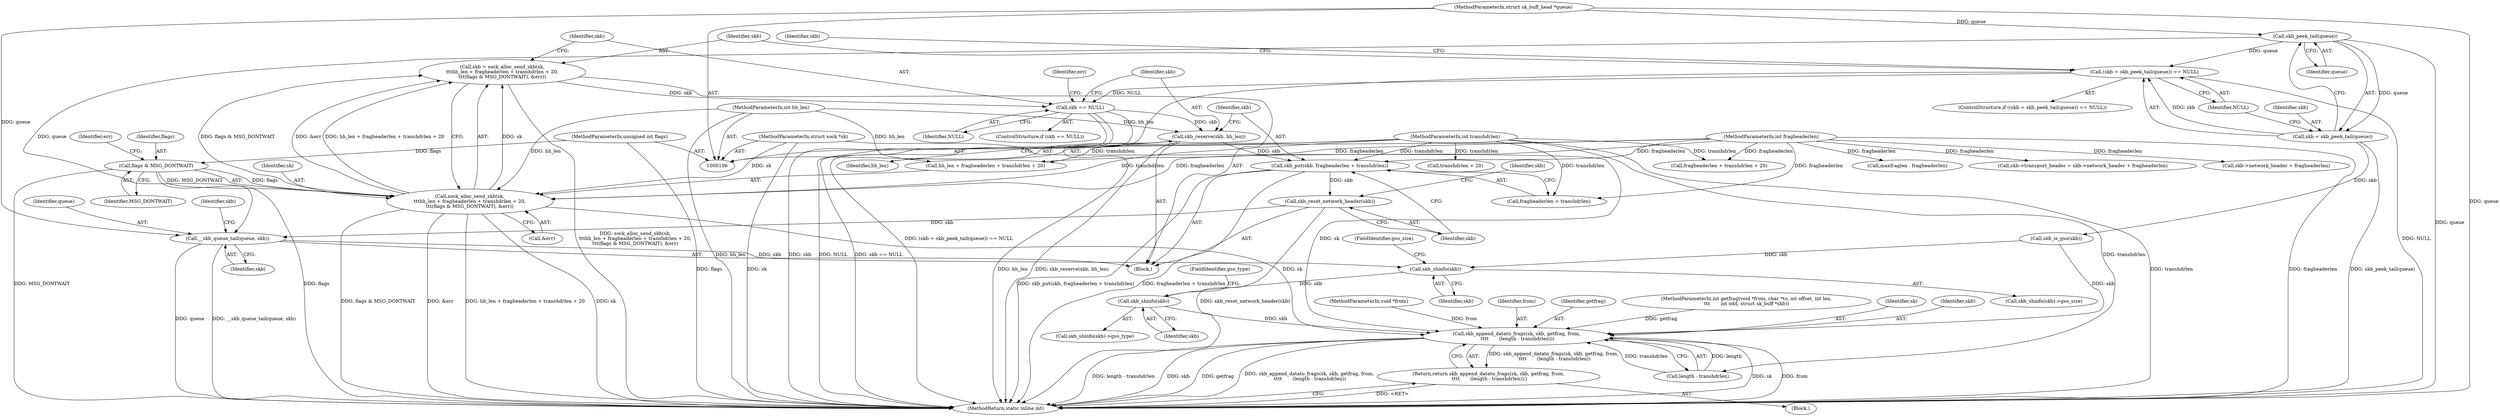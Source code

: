 digraph "0_linux_e93b7d748be887cd7639b113ba7d7ef792a7efb9@pointer" {
"1000174" [label="(Call,__skb_queue_tail(queue, skb))"];
"1000124" [label="(Call,skb_peek_tail(queue))"];
"1000108" [label="(MethodParameterIn,struct sk_buff_head *queue)"];
"1000158" [label="(Call,skb_reset_network_header(skb))"];
"1000153" [label="(Call,skb_put(skb, fragheaderlen + transhdrlen))"];
"1000150" [label="(Call,skb_reserve(skb, hh_len))"];
"1000145" [label="(Call,skb == NULL)"];
"1000128" [label="(Call,skb = sock_alloc_send_skb(sk,\n\t\t\thh_len + fragheaderlen + transhdrlen + 20,\n\t\t\t(flags & MSG_DONTWAIT), &err))"];
"1000130" [label="(Call,sock_alloc_send_skb(sk,\n\t\t\thh_len + fragheaderlen + transhdrlen + 20,\n\t\t\t(flags & MSG_DONTWAIT), &err))"];
"1000107" [label="(MethodParameterIn,struct sock *sk)"];
"1000112" [label="(MethodParameterIn,int hh_len)"];
"1000113" [label="(MethodParameterIn,int fragheaderlen)"];
"1000114" [label="(MethodParameterIn,int transhdrlen)"];
"1000139" [label="(Call,flags & MSG_DONTWAIT)"];
"1000116" [label="(MethodParameterIn,unsigned int flags)"];
"1000121" [label="(Call,(skb = skb_peek_tail(queue)) == NULL)"];
"1000122" [label="(Call,skb = skb_peek_tail(queue))"];
"1000190" [label="(Call,skb_shinfo(skb))"];
"1000198" [label="(Call,skb_shinfo(skb))"];
"1000204" [label="(Call,skb_append_datato_frags(sk, skb, getfrag, from,\n \t\t\t\t       (length - transhdrlen)))"];
"1000203" [label="(Return,return skb_append_datato_frags(sk, skb, getfrag, from,\n \t\t\t\t       (length - transhdrlen));)"];
"1000110" [label="(MethodParameterIn,void *from)"];
"1000199" [label="(Identifier,skb)"];
"1000159" [label="(Identifier,skb)"];
"1000128" [label="(Call,skb = sock_alloc_send_skb(sk,\n\t\t\thh_len + fragheaderlen + transhdrlen + 20,\n\t\t\t(flags & MSG_DONTWAIT), &err))"];
"1000208" [label="(Identifier,from)"];
"1000212" [label="(MethodReturn,static inline int)"];
"1000158" [label="(Call,skb_reset_network_header(skb))"];
"1000113" [label="(MethodParameterIn,int fragheaderlen)"];
"1000162" [label="(Identifier,skb)"];
"1000142" [label="(Call,&err)"];
"1000174" [label="(Call,__skb_queue_tail(queue, skb))"];
"1000112" [label="(MethodParameterIn,int hh_len)"];
"1000153" [label="(Call,skb_put(skb, fragheaderlen + transhdrlen))"];
"1000107" [label="(MethodParameterIn,struct sock *sk)"];
"1000151" [label="(Identifier,skb)"];
"1000147" [label="(Identifier,NULL)"];
"1000207" [label="(Identifier,getfrag)"];
"1000116" [label="(MethodParameterIn,unsigned int flags)"];
"1000189" [label="(Call,skb_shinfo(skb)->gso_size)"];
"1000124" [label="(Call,skb_peek_tail(queue))"];
"1000130" [label="(Call,sock_alloc_send_skb(sk,\n\t\t\thh_len + fragheaderlen + transhdrlen + 20,\n\t\t\t(flags & MSG_DONTWAIT), &err))"];
"1000175" [label="(Identifier,queue)"];
"1000131" [label="(Identifier,sk)"];
"1000197" [label="(Call,skb_shinfo(skb)->gso_type)"];
"1000123" [label="(Identifier,skb)"];
"1000122" [label="(Call,skb = skb_peek_tail(queue))"];
"1000126" [label="(Identifier,NULL)"];
"1000160" [label="(Call,skb->transport_header = skb->network_header + fragheaderlen)"];
"1000109" [label="(MethodParameterIn,int getfrag(void *from, char *to, int offset, int len,\n\t\t\t       int odd, struct sk_buff *skb))"];
"1000164" [label="(Call,skb->network_header + fragheaderlen)"];
"1000191" [label="(Identifier,skb)"];
"1000154" [label="(Identifier,skb)"];
"1000132" [label="(Call,hh_len + fragheaderlen + transhdrlen + 20)"];
"1000127" [label="(Block,)"];
"1000190" [label="(Call,skb_shinfo(skb))"];
"1000155" [label="(Call,fragheaderlen + transhdrlen)"];
"1000141" [label="(Identifier,MSG_DONTWAIT)"];
"1000203" [label="(Return,return skb_append_datato_frags(sk, skb, getfrag, from,\n \t\t\t\t       (length - transhdrlen));)"];
"1000152" [label="(Identifier,hh_len)"];
"1000120" [label="(ControlStructure,if ((skb = skb_peek_tail(queue)) == NULL))"];
"1000139" [label="(Call,flags & MSG_DONTWAIT)"];
"1000176" [label="(Identifier,skb)"];
"1000204" [label="(Call,skb_append_datato_frags(sk, skb, getfrag, from,\n \t\t\t\t       (length - transhdrlen)))"];
"1000149" [label="(Identifier,err)"];
"1000145" [label="(Call,skb == NULL)"];
"1000193" [label="(Call,maxfraglen - fragheaderlen)"];
"1000134" [label="(Call,fragheaderlen + transhdrlen + 20)"];
"1000136" [label="(Call,transhdrlen + 20)"];
"1000140" [label="(Identifier,flags)"];
"1000192" [label="(FieldIdentifier,gso_size)"];
"1000117" [label="(Block,)"];
"1000143" [label="(Identifier,err)"];
"1000121" [label="(Call,(skb = skb_peek_tail(queue)) == NULL)"];
"1000129" [label="(Identifier,skb)"];
"1000144" [label="(ControlStructure,if (skb == NULL))"];
"1000180" [label="(Identifier,skb)"];
"1000114" [label="(MethodParameterIn,int transhdrlen)"];
"1000150" [label="(Call,skb_reserve(skb, hh_len))"];
"1000200" [label="(FieldIdentifier,gso_type)"];
"1000205" [label="(Identifier,sk)"];
"1000146" [label="(Identifier,skb)"];
"1000108" [label="(MethodParameterIn,struct sk_buff_head *queue)"];
"1000125" [label="(Identifier,queue)"];
"1000206" [label="(Identifier,skb)"];
"1000185" [label="(Identifier,skb)"];
"1000198" [label="(Call,skb_shinfo(skb))"];
"1000209" [label="(Call,length - transhdrlen)"];
"1000179" [label="(Call,skb_is_gso(skb))"];
"1000174" -> "1000127"  [label="AST: "];
"1000174" -> "1000176"  [label="CFG: "];
"1000175" -> "1000174"  [label="AST: "];
"1000176" -> "1000174"  [label="AST: "];
"1000185" -> "1000174"  [label="CFG: "];
"1000174" -> "1000212"  [label="DDG: __skb_queue_tail(queue, skb)"];
"1000174" -> "1000212"  [label="DDG: queue"];
"1000124" -> "1000174"  [label="DDG: queue"];
"1000108" -> "1000174"  [label="DDG: queue"];
"1000158" -> "1000174"  [label="DDG: skb"];
"1000174" -> "1000190"  [label="DDG: skb"];
"1000124" -> "1000122"  [label="AST: "];
"1000124" -> "1000125"  [label="CFG: "];
"1000125" -> "1000124"  [label="AST: "];
"1000122" -> "1000124"  [label="CFG: "];
"1000124" -> "1000212"  [label="DDG: queue"];
"1000124" -> "1000121"  [label="DDG: queue"];
"1000124" -> "1000122"  [label="DDG: queue"];
"1000108" -> "1000124"  [label="DDG: queue"];
"1000108" -> "1000106"  [label="AST: "];
"1000108" -> "1000212"  [label="DDG: queue"];
"1000158" -> "1000127"  [label="AST: "];
"1000158" -> "1000159"  [label="CFG: "];
"1000159" -> "1000158"  [label="AST: "];
"1000162" -> "1000158"  [label="CFG: "];
"1000158" -> "1000212"  [label="DDG: skb_reset_network_header(skb)"];
"1000153" -> "1000158"  [label="DDG: skb"];
"1000153" -> "1000127"  [label="AST: "];
"1000153" -> "1000155"  [label="CFG: "];
"1000154" -> "1000153"  [label="AST: "];
"1000155" -> "1000153"  [label="AST: "];
"1000159" -> "1000153"  [label="CFG: "];
"1000153" -> "1000212"  [label="DDG: fragheaderlen + transhdrlen"];
"1000153" -> "1000212"  [label="DDG: skb_put(skb, fragheaderlen + transhdrlen)"];
"1000150" -> "1000153"  [label="DDG: skb"];
"1000113" -> "1000153"  [label="DDG: fragheaderlen"];
"1000114" -> "1000153"  [label="DDG: transhdrlen"];
"1000150" -> "1000127"  [label="AST: "];
"1000150" -> "1000152"  [label="CFG: "];
"1000151" -> "1000150"  [label="AST: "];
"1000152" -> "1000150"  [label="AST: "];
"1000154" -> "1000150"  [label="CFG: "];
"1000150" -> "1000212"  [label="DDG: hh_len"];
"1000150" -> "1000212"  [label="DDG: skb_reserve(skb, hh_len)"];
"1000145" -> "1000150"  [label="DDG: skb"];
"1000112" -> "1000150"  [label="DDG: hh_len"];
"1000145" -> "1000144"  [label="AST: "];
"1000145" -> "1000147"  [label="CFG: "];
"1000146" -> "1000145"  [label="AST: "];
"1000147" -> "1000145"  [label="AST: "];
"1000149" -> "1000145"  [label="CFG: "];
"1000151" -> "1000145"  [label="CFG: "];
"1000145" -> "1000212"  [label="DDG: skb == NULL"];
"1000145" -> "1000212"  [label="DDG: skb"];
"1000145" -> "1000212"  [label="DDG: NULL"];
"1000128" -> "1000145"  [label="DDG: skb"];
"1000121" -> "1000145"  [label="DDG: NULL"];
"1000128" -> "1000127"  [label="AST: "];
"1000128" -> "1000130"  [label="CFG: "];
"1000129" -> "1000128"  [label="AST: "];
"1000130" -> "1000128"  [label="AST: "];
"1000146" -> "1000128"  [label="CFG: "];
"1000128" -> "1000212"  [label="DDG: sock_alloc_send_skb(sk,\n\t\t\thh_len + fragheaderlen + transhdrlen + 20,\n\t\t\t(flags & MSG_DONTWAIT), &err)"];
"1000130" -> "1000128"  [label="DDG: sk"];
"1000130" -> "1000128"  [label="DDG: hh_len + fragheaderlen + transhdrlen + 20"];
"1000130" -> "1000128"  [label="DDG: flags & MSG_DONTWAIT"];
"1000130" -> "1000128"  [label="DDG: &err"];
"1000130" -> "1000142"  [label="CFG: "];
"1000131" -> "1000130"  [label="AST: "];
"1000132" -> "1000130"  [label="AST: "];
"1000139" -> "1000130"  [label="AST: "];
"1000142" -> "1000130"  [label="AST: "];
"1000130" -> "1000212"  [label="DDG: &err"];
"1000130" -> "1000212"  [label="DDG: hh_len + fragheaderlen + transhdrlen + 20"];
"1000130" -> "1000212"  [label="DDG: flags & MSG_DONTWAIT"];
"1000130" -> "1000212"  [label="DDG: sk"];
"1000107" -> "1000130"  [label="DDG: sk"];
"1000112" -> "1000130"  [label="DDG: hh_len"];
"1000113" -> "1000130"  [label="DDG: fragheaderlen"];
"1000114" -> "1000130"  [label="DDG: transhdrlen"];
"1000139" -> "1000130"  [label="DDG: flags"];
"1000139" -> "1000130"  [label="DDG: MSG_DONTWAIT"];
"1000130" -> "1000204"  [label="DDG: sk"];
"1000107" -> "1000106"  [label="AST: "];
"1000107" -> "1000212"  [label="DDG: sk"];
"1000107" -> "1000204"  [label="DDG: sk"];
"1000112" -> "1000106"  [label="AST: "];
"1000112" -> "1000212"  [label="DDG: hh_len"];
"1000112" -> "1000132"  [label="DDG: hh_len"];
"1000113" -> "1000106"  [label="AST: "];
"1000113" -> "1000212"  [label="DDG: fragheaderlen"];
"1000113" -> "1000132"  [label="DDG: fragheaderlen"];
"1000113" -> "1000134"  [label="DDG: fragheaderlen"];
"1000113" -> "1000155"  [label="DDG: fragheaderlen"];
"1000113" -> "1000160"  [label="DDG: fragheaderlen"];
"1000113" -> "1000164"  [label="DDG: fragheaderlen"];
"1000113" -> "1000193"  [label="DDG: fragheaderlen"];
"1000114" -> "1000106"  [label="AST: "];
"1000114" -> "1000212"  [label="DDG: transhdrlen"];
"1000114" -> "1000132"  [label="DDG: transhdrlen"];
"1000114" -> "1000134"  [label="DDG: transhdrlen"];
"1000114" -> "1000136"  [label="DDG: transhdrlen"];
"1000114" -> "1000155"  [label="DDG: transhdrlen"];
"1000114" -> "1000209"  [label="DDG: transhdrlen"];
"1000139" -> "1000141"  [label="CFG: "];
"1000140" -> "1000139"  [label="AST: "];
"1000141" -> "1000139"  [label="AST: "];
"1000143" -> "1000139"  [label="CFG: "];
"1000139" -> "1000212"  [label="DDG: MSG_DONTWAIT"];
"1000139" -> "1000212"  [label="DDG: flags"];
"1000116" -> "1000139"  [label="DDG: flags"];
"1000116" -> "1000106"  [label="AST: "];
"1000116" -> "1000212"  [label="DDG: flags"];
"1000121" -> "1000120"  [label="AST: "];
"1000121" -> "1000126"  [label="CFG: "];
"1000122" -> "1000121"  [label="AST: "];
"1000126" -> "1000121"  [label="AST: "];
"1000129" -> "1000121"  [label="CFG: "];
"1000180" -> "1000121"  [label="CFG: "];
"1000121" -> "1000212"  [label="DDG: NULL"];
"1000121" -> "1000212"  [label="DDG: (skb = skb_peek_tail(queue)) == NULL"];
"1000122" -> "1000121"  [label="DDG: skb"];
"1000123" -> "1000122"  [label="AST: "];
"1000126" -> "1000122"  [label="CFG: "];
"1000122" -> "1000212"  [label="DDG: skb_peek_tail(queue)"];
"1000122" -> "1000179"  [label="DDG: skb"];
"1000190" -> "1000189"  [label="AST: "];
"1000190" -> "1000191"  [label="CFG: "];
"1000191" -> "1000190"  [label="AST: "];
"1000192" -> "1000190"  [label="CFG: "];
"1000179" -> "1000190"  [label="DDG: skb"];
"1000190" -> "1000198"  [label="DDG: skb"];
"1000198" -> "1000197"  [label="AST: "];
"1000198" -> "1000199"  [label="CFG: "];
"1000199" -> "1000198"  [label="AST: "];
"1000200" -> "1000198"  [label="CFG: "];
"1000198" -> "1000204"  [label="DDG: skb"];
"1000204" -> "1000203"  [label="AST: "];
"1000204" -> "1000209"  [label="CFG: "];
"1000205" -> "1000204"  [label="AST: "];
"1000206" -> "1000204"  [label="AST: "];
"1000207" -> "1000204"  [label="AST: "];
"1000208" -> "1000204"  [label="AST: "];
"1000209" -> "1000204"  [label="AST: "];
"1000203" -> "1000204"  [label="CFG: "];
"1000204" -> "1000212"  [label="DDG: from"];
"1000204" -> "1000212"  [label="DDG: sk"];
"1000204" -> "1000212"  [label="DDG: length - transhdrlen"];
"1000204" -> "1000212"  [label="DDG: skb"];
"1000204" -> "1000212"  [label="DDG: getfrag"];
"1000204" -> "1000212"  [label="DDG: skb_append_datato_frags(sk, skb, getfrag, from,\n \t\t\t\t       (length - transhdrlen))"];
"1000204" -> "1000203"  [label="DDG: skb_append_datato_frags(sk, skb, getfrag, from,\n \t\t\t\t       (length - transhdrlen))"];
"1000179" -> "1000204"  [label="DDG: skb"];
"1000109" -> "1000204"  [label="DDG: getfrag"];
"1000110" -> "1000204"  [label="DDG: from"];
"1000209" -> "1000204"  [label="DDG: length"];
"1000209" -> "1000204"  [label="DDG: transhdrlen"];
"1000203" -> "1000117"  [label="AST: "];
"1000212" -> "1000203"  [label="CFG: "];
"1000203" -> "1000212"  [label="DDG: <RET>"];
}

